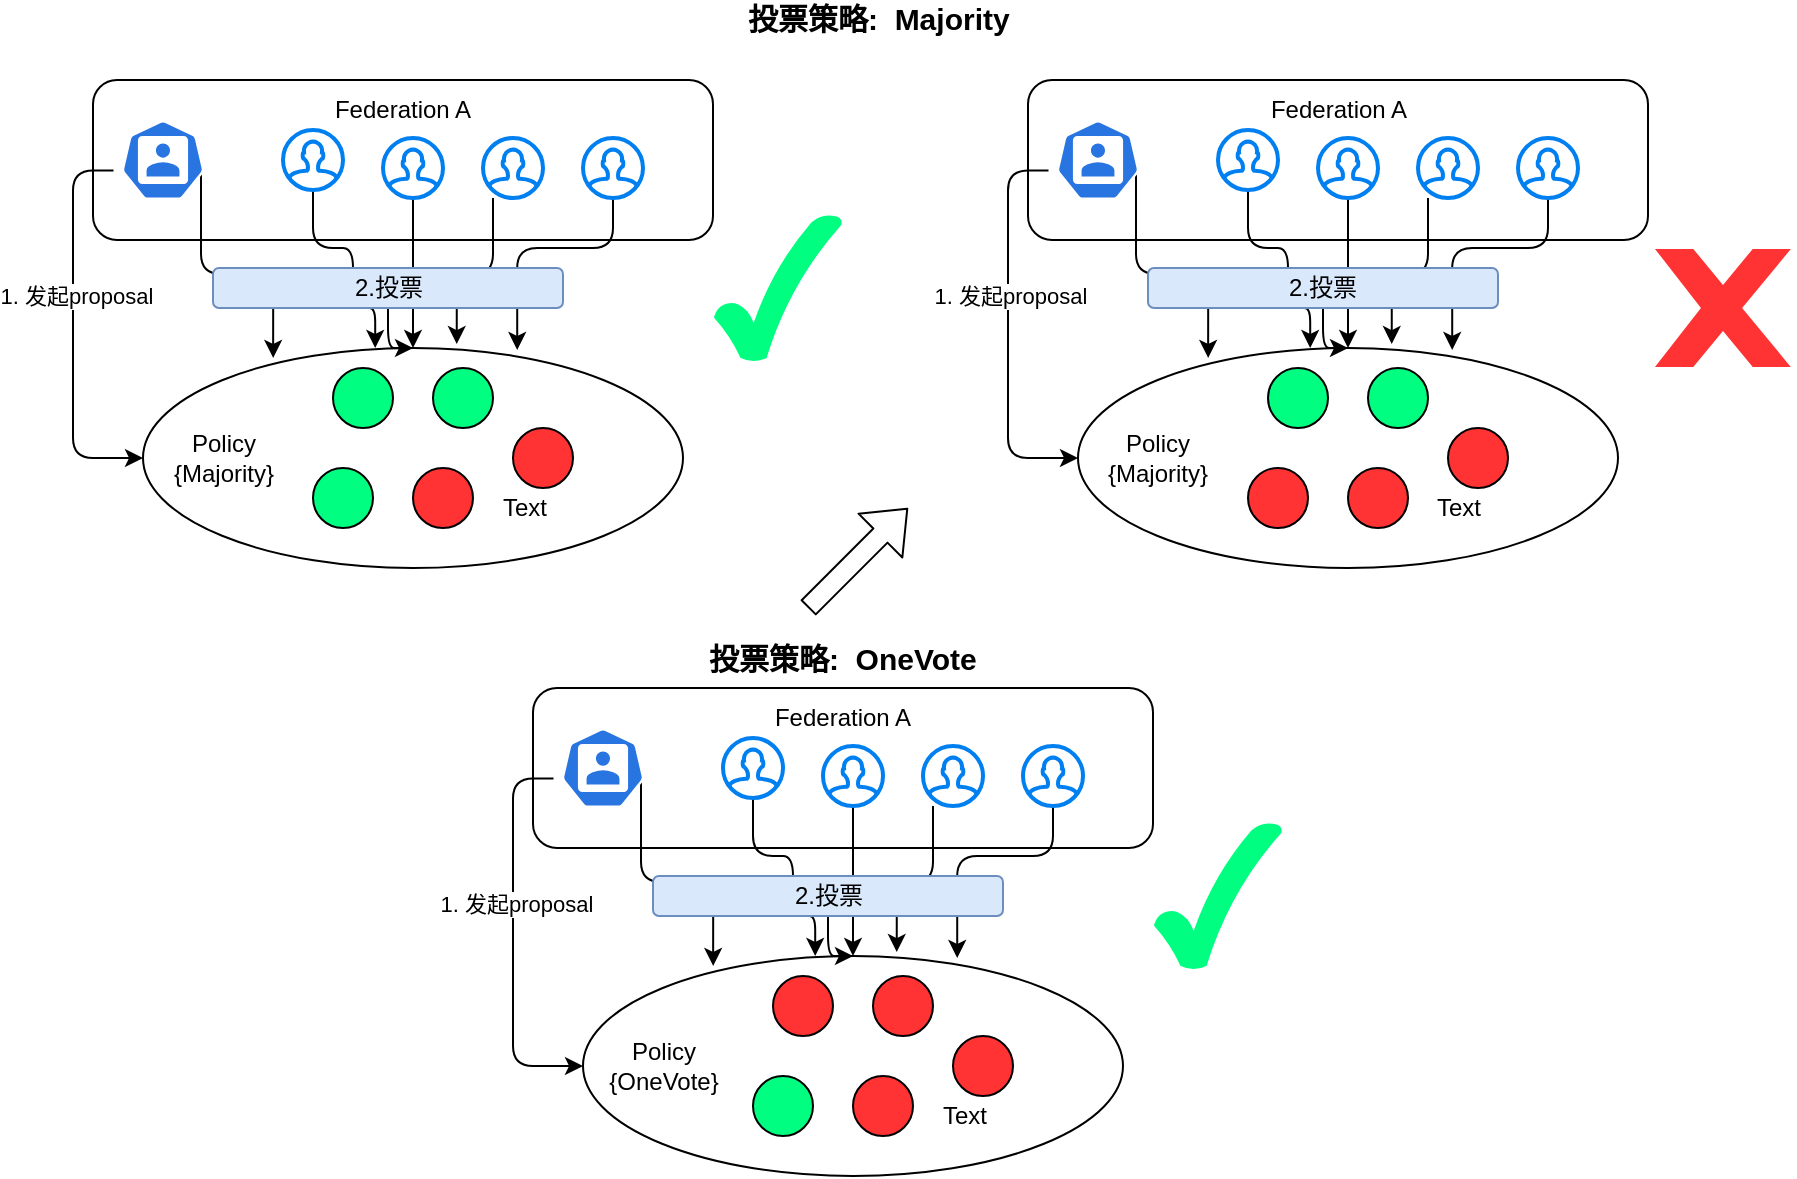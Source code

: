<mxfile version="20.3.0" type="device"><diagram name="Page-1" id="c4acf3e9-155e-7222-9cf6-157b1a14988f"><mxGraphModel dx="2276" dy="852" grid="1" gridSize="10" guides="1" tooltips="1" connect="1" arrows="1" fold="1" page="1" pageScale="1" pageWidth="850" pageHeight="1100" background="none" math="0" shadow="0"><root><mxCell id="0"/><mxCell id="1" parent="0"/><mxCell id="dvsXCsjuSHSHnmDVqETy-7" value="" style="rounded=1;whiteSpace=wrap;html=1;" vertex="1" parent="1"><mxGeometry x="42.5" y="86" width="310" height="80" as="geometry"/></mxCell><mxCell id="dvsXCsjuSHSHnmDVqETy-19" value="" style="ellipse;whiteSpace=wrap;html=1;strokeColor=#000000;rounded=1;" vertex="1" parent="1"><mxGeometry x="67.5" y="220" width="270" height="110" as="geometry"/></mxCell><mxCell id="dvsXCsjuSHSHnmDVqETy-26" style="edgeStyle=orthogonalEdgeStyle;rounded=1;orthogonalLoop=1;jettySize=auto;html=1;exitX=0.005;exitY=0.63;exitDx=0;exitDy=0;exitPerimeter=0;entryX=0;entryY=0.5;entryDx=0;entryDy=0;" edge="1" parent="1" source="dvsXCsjuSHSHnmDVqETy-2" target="dvsXCsjuSHSHnmDVqETy-19"><mxGeometry relative="1" as="geometry"/></mxCell><mxCell id="dvsXCsjuSHSHnmDVqETy-27" value="1. 发起proposal" style="edgeLabel;html=1;align=center;verticalAlign=middle;resizable=0;points=[];rounded=1;" vertex="1" connectable="0" parent="dvsXCsjuSHSHnmDVqETy-26"><mxGeometry x="-0.169" y="1" relative="1" as="geometry"><mxPoint as="offset"/></mxGeometry></mxCell><mxCell id="dvsXCsjuSHSHnmDVqETy-32" style="edgeStyle=orthogonalEdgeStyle;rounded=1;orthogonalLoop=1;jettySize=auto;html=1;entryX=0.241;entryY=0.045;entryDx=0;entryDy=0;entryPerimeter=0;exitX=0.88;exitY=0.65;exitDx=0;exitDy=0;exitPerimeter=0;" edge="1" parent="1" source="dvsXCsjuSHSHnmDVqETy-2" target="dvsXCsjuSHSHnmDVqETy-19"><mxGeometry relative="1" as="geometry"/></mxCell><mxCell id="dvsXCsjuSHSHnmDVqETy-2" value="" style="sketch=0;html=1;dashed=0;whitespace=wrap;fillColor=#2875E2;strokeColor=#ffffff;points=[[0.005,0.63,0],[0.1,0.2,0],[0.9,0.2,0],[0.5,0,0],[0.995,0.63,0],[0.72,0.99,0],[0.5,1,0],[0.28,0.99,0]];shape=mxgraph.kubernetes.icon;prIcon=user;rounded=1;" vertex="1" parent="1"><mxGeometry x="52.5" y="106" width="50" height="40" as="geometry"/></mxCell><mxCell id="dvsXCsjuSHSHnmDVqETy-28" style="edgeStyle=orthogonalEdgeStyle;rounded=1;orthogonalLoop=1;jettySize=auto;html=1;entryX=0.43;entryY=0;entryDx=0;entryDy=0;entryPerimeter=0;" edge="1" parent="1" source="dvsXCsjuSHSHnmDVqETy-12" target="dvsXCsjuSHSHnmDVqETy-19"><mxGeometry relative="1" as="geometry"><Array as="points"><mxPoint x="152.5" y="170"/><mxPoint x="172.5" y="170"/><mxPoint x="172.5" y="200"/></Array></mxGeometry></mxCell><mxCell id="dvsXCsjuSHSHnmDVqETy-12" value="" style="html=1;verticalLabelPosition=bottom;align=center;labelBackgroundColor=#ffffff;verticalAlign=top;strokeWidth=2;strokeColor=#0080F0;shadow=0;dashed=0;shape=mxgraph.ios7.icons.user;rounded=1;" vertex="1" parent="1"><mxGeometry x="137.5" y="111" width="30" height="30" as="geometry"/></mxCell><mxCell id="dvsXCsjuSHSHnmDVqETy-29" style="edgeStyle=orthogonalEdgeStyle;rounded=1;orthogonalLoop=1;jettySize=auto;html=1;entryX=0.5;entryY=0;entryDx=0;entryDy=0;" edge="1" parent="1" source="dvsXCsjuSHSHnmDVqETy-13" target="dvsXCsjuSHSHnmDVqETy-19"><mxGeometry relative="1" as="geometry"/></mxCell><mxCell id="dvsXCsjuSHSHnmDVqETy-13" value="" style="html=1;verticalLabelPosition=bottom;align=center;labelBackgroundColor=#ffffff;verticalAlign=top;strokeWidth=2;strokeColor=#0080F0;shadow=0;dashed=0;shape=mxgraph.ios7.icons.user;rounded=1;" vertex="1" parent="1"><mxGeometry x="187.5" y="115" width="30" height="30" as="geometry"/></mxCell><mxCell id="dvsXCsjuSHSHnmDVqETy-30" style="edgeStyle=orthogonalEdgeStyle;rounded=1;orthogonalLoop=1;jettySize=auto;html=1;entryX=0.581;entryY=-0.018;entryDx=0;entryDy=0;entryPerimeter=0;" edge="1" parent="1" source="dvsXCsjuSHSHnmDVqETy-14" target="dvsXCsjuSHSHnmDVqETy-19"><mxGeometry relative="1" as="geometry"><Array as="points"><mxPoint x="242.5" y="183"/><mxPoint x="224.5" y="183"/></Array></mxGeometry></mxCell><mxCell id="dvsXCsjuSHSHnmDVqETy-14" value="" style="html=1;verticalLabelPosition=bottom;align=center;labelBackgroundColor=#ffffff;verticalAlign=top;strokeWidth=2;strokeColor=#0080F0;shadow=0;dashed=0;shape=mxgraph.ios7.icons.user;rounded=1;" vertex="1" parent="1"><mxGeometry x="237.5" y="115" width="30" height="30" as="geometry"/></mxCell><mxCell id="dvsXCsjuSHSHnmDVqETy-31" style="edgeStyle=orthogonalEdgeStyle;rounded=1;orthogonalLoop=1;jettySize=auto;html=1;entryX=0.693;entryY=0.009;entryDx=0;entryDy=0;entryPerimeter=0;" edge="1" parent="1" source="dvsXCsjuSHSHnmDVqETy-15" target="dvsXCsjuSHSHnmDVqETy-19"><mxGeometry relative="1" as="geometry"><Array as="points"><mxPoint x="302.5" y="170"/><mxPoint x="254.5" y="170"/></Array></mxGeometry></mxCell><mxCell id="dvsXCsjuSHSHnmDVqETy-15" value="" style="html=1;verticalLabelPosition=bottom;align=center;labelBackgroundColor=#ffffff;verticalAlign=top;strokeWidth=2;strokeColor=#0080F0;shadow=0;dashed=0;shape=mxgraph.ios7.icons.user;rounded=1;" vertex="1" parent="1"><mxGeometry x="287.5" y="115" width="30" height="30" as="geometry"/></mxCell><mxCell id="dvsXCsjuSHSHnmDVqETy-18" value="" style="ellipse;whiteSpace=wrap;html=1;aspect=fixed;strokeColor=#000000;fillColor=#00FF80;rounded=1;" vertex="1" parent="1"><mxGeometry x="162.5" y="230" width="30" height="30" as="geometry"/></mxCell><mxCell id="dvsXCsjuSHSHnmDVqETy-21" value="Federation A" style="whiteSpace=wrap;html=1;strokeColor=#FFFFFF;rounded=1;" vertex="1" parent="1"><mxGeometry x="150" y="96" width="95" height="10" as="geometry"/></mxCell><mxCell id="dvsXCsjuSHSHnmDVqETy-37" value="Policy {Majority}" style="whiteSpace=wrap;html=1;strokeColor=#FFFFFF;rounded=1;" vertex="1" parent="1"><mxGeometry x="82.5" y="270" width="50" height="10" as="geometry"/></mxCell><mxCell id="dvsXCsjuSHSHnmDVqETy-40" value="" style="ellipse;whiteSpace=wrap;html=1;aspect=fixed;strokeColor=#000000;fillColor=#00FF80;rounded=1;" vertex="1" parent="1"><mxGeometry x="212.5" y="230" width="30" height="30" as="geometry"/></mxCell><mxCell id="dvsXCsjuSHSHnmDVqETy-41" value="" style="ellipse;whiteSpace=wrap;html=1;aspect=fixed;strokeColor=#000000;fillColor=#00FF80;rounded=1;" vertex="1" parent="1"><mxGeometry x="152.5" y="280" width="30" height="30" as="geometry"/></mxCell><mxCell id="dvsXCsjuSHSHnmDVqETy-42" value="" style="ellipse;whiteSpace=wrap;html=1;aspect=fixed;strokeColor=#000000;fillColor=#FF3333;rounded=1;" vertex="1" parent="1"><mxGeometry x="202.5" y="280" width="30" height="30" as="geometry"/></mxCell><mxCell id="dvsXCsjuSHSHnmDVqETy-43" value="" style="ellipse;whiteSpace=wrap;html=1;aspect=fixed;strokeColor=#000000;fillColor=#FF3333;rounded=1;" vertex="1" parent="1"><mxGeometry x="252.5" y="260" width="30" height="30" as="geometry"/></mxCell><mxCell id="dvsXCsjuSHSHnmDVqETy-44" value="Text" style="text;html=1;resizable=0;autosize=1;align=center;verticalAlign=middle;points=[];fillColor=none;strokeColor=none;rounded=1;" vertex="1" parent="1"><mxGeometry x="237.5" y="290" width="40" height="20" as="geometry"/></mxCell><mxCell id="dvsXCsjuSHSHnmDVqETy-48" value="" style="edgeStyle=orthogonalEdgeStyle;rounded=1;orthogonalLoop=1;jettySize=auto;html=1;" edge="1" parent="1" source="dvsXCsjuSHSHnmDVqETy-47" target="dvsXCsjuSHSHnmDVqETy-19"><mxGeometry relative="1" as="geometry"/></mxCell><mxCell id="dvsXCsjuSHSHnmDVqETy-47" value="2.投票" style="rounded=1;whiteSpace=wrap;html=1;strokeColor=#6c8ebf;fillColor=#dae8fc;" vertex="1" parent="1"><mxGeometry x="102.5" y="180" width="175" height="20" as="geometry"/></mxCell><mxCell id="dvsXCsjuSHSHnmDVqETy-49" value="" style="rounded=1;whiteSpace=wrap;html=1;" vertex="1" parent="1"><mxGeometry x="510" y="86" width="310" height="80" as="geometry"/></mxCell><mxCell id="dvsXCsjuSHSHnmDVqETy-50" value="" style="ellipse;whiteSpace=wrap;html=1;strokeColor=#000000;rounded=1;" vertex="1" parent="1"><mxGeometry x="535" y="220" width="270" height="110" as="geometry"/></mxCell><mxCell id="dvsXCsjuSHSHnmDVqETy-51" style="edgeStyle=orthogonalEdgeStyle;rounded=1;orthogonalLoop=1;jettySize=auto;html=1;exitX=0.005;exitY=0.63;exitDx=0;exitDy=0;exitPerimeter=0;entryX=0;entryY=0.5;entryDx=0;entryDy=0;" edge="1" parent="1" source="dvsXCsjuSHSHnmDVqETy-54" target="dvsXCsjuSHSHnmDVqETy-50"><mxGeometry relative="1" as="geometry"/></mxCell><mxCell id="dvsXCsjuSHSHnmDVqETy-52" value="1. 发起proposal" style="edgeLabel;html=1;align=center;verticalAlign=middle;resizable=0;points=[];rounded=1;" vertex="1" connectable="0" parent="dvsXCsjuSHSHnmDVqETy-51"><mxGeometry x="-0.169" y="1" relative="1" as="geometry"><mxPoint as="offset"/></mxGeometry></mxCell><mxCell id="dvsXCsjuSHSHnmDVqETy-53" style="edgeStyle=orthogonalEdgeStyle;rounded=1;orthogonalLoop=1;jettySize=auto;html=1;entryX=0.241;entryY=0.045;entryDx=0;entryDy=0;entryPerimeter=0;exitX=0.88;exitY=0.65;exitDx=0;exitDy=0;exitPerimeter=0;" edge="1" parent="1" source="dvsXCsjuSHSHnmDVqETy-54" target="dvsXCsjuSHSHnmDVqETy-50"><mxGeometry relative="1" as="geometry"/></mxCell><mxCell id="dvsXCsjuSHSHnmDVqETy-54" value="" style="sketch=0;html=1;dashed=0;whitespace=wrap;fillColor=#2875E2;strokeColor=#ffffff;points=[[0.005,0.63,0],[0.1,0.2,0],[0.9,0.2,0],[0.5,0,0],[0.995,0.63,0],[0.72,0.99,0],[0.5,1,0],[0.28,0.99,0]];shape=mxgraph.kubernetes.icon;prIcon=user;rounded=1;" vertex="1" parent="1"><mxGeometry x="520" y="106" width="50" height="40" as="geometry"/></mxCell><mxCell id="dvsXCsjuSHSHnmDVqETy-55" style="edgeStyle=orthogonalEdgeStyle;rounded=1;orthogonalLoop=1;jettySize=auto;html=1;entryX=0.43;entryY=0;entryDx=0;entryDy=0;entryPerimeter=0;" edge="1" parent="1" source="dvsXCsjuSHSHnmDVqETy-56" target="dvsXCsjuSHSHnmDVqETy-50"><mxGeometry relative="1" as="geometry"><Array as="points"><mxPoint x="620" y="170"/><mxPoint x="640" y="170"/><mxPoint x="640" y="200"/></Array></mxGeometry></mxCell><mxCell id="dvsXCsjuSHSHnmDVqETy-56" value="" style="html=1;verticalLabelPosition=bottom;align=center;labelBackgroundColor=#ffffff;verticalAlign=top;strokeWidth=2;strokeColor=#0080F0;shadow=0;dashed=0;shape=mxgraph.ios7.icons.user;rounded=1;" vertex="1" parent="1"><mxGeometry x="605" y="111" width="30" height="30" as="geometry"/></mxCell><mxCell id="dvsXCsjuSHSHnmDVqETy-57" style="edgeStyle=orthogonalEdgeStyle;rounded=1;orthogonalLoop=1;jettySize=auto;html=1;entryX=0.5;entryY=0;entryDx=0;entryDy=0;" edge="1" parent="1" source="dvsXCsjuSHSHnmDVqETy-58" target="dvsXCsjuSHSHnmDVqETy-50"><mxGeometry relative="1" as="geometry"/></mxCell><mxCell id="dvsXCsjuSHSHnmDVqETy-58" value="" style="html=1;verticalLabelPosition=bottom;align=center;labelBackgroundColor=#ffffff;verticalAlign=top;strokeWidth=2;strokeColor=#0080F0;shadow=0;dashed=0;shape=mxgraph.ios7.icons.user;rounded=1;" vertex="1" parent="1"><mxGeometry x="655" y="115" width="30" height="30" as="geometry"/></mxCell><mxCell id="dvsXCsjuSHSHnmDVqETy-59" style="edgeStyle=orthogonalEdgeStyle;rounded=1;orthogonalLoop=1;jettySize=auto;html=1;entryX=0.581;entryY=-0.018;entryDx=0;entryDy=0;entryPerimeter=0;" edge="1" parent="1" source="dvsXCsjuSHSHnmDVqETy-60" target="dvsXCsjuSHSHnmDVqETy-50"><mxGeometry relative="1" as="geometry"><Array as="points"><mxPoint x="710" y="183"/><mxPoint x="692" y="183"/></Array></mxGeometry></mxCell><mxCell id="dvsXCsjuSHSHnmDVqETy-60" value="" style="html=1;verticalLabelPosition=bottom;align=center;labelBackgroundColor=#ffffff;verticalAlign=top;strokeWidth=2;strokeColor=#0080F0;shadow=0;dashed=0;shape=mxgraph.ios7.icons.user;rounded=1;" vertex="1" parent="1"><mxGeometry x="705" y="115" width="30" height="30" as="geometry"/></mxCell><mxCell id="dvsXCsjuSHSHnmDVqETy-61" style="edgeStyle=orthogonalEdgeStyle;rounded=1;orthogonalLoop=1;jettySize=auto;html=1;entryX=0.693;entryY=0.009;entryDx=0;entryDy=0;entryPerimeter=0;" edge="1" parent="1" source="dvsXCsjuSHSHnmDVqETy-62" target="dvsXCsjuSHSHnmDVqETy-50"><mxGeometry relative="1" as="geometry"><Array as="points"><mxPoint x="770" y="170"/><mxPoint x="722" y="170"/></Array></mxGeometry></mxCell><mxCell id="dvsXCsjuSHSHnmDVqETy-62" value="" style="html=1;verticalLabelPosition=bottom;align=center;labelBackgroundColor=#ffffff;verticalAlign=top;strokeWidth=2;strokeColor=#0080F0;shadow=0;dashed=0;shape=mxgraph.ios7.icons.user;rounded=1;" vertex="1" parent="1"><mxGeometry x="755" y="115" width="30" height="30" as="geometry"/></mxCell><mxCell id="dvsXCsjuSHSHnmDVqETy-63" value="" style="ellipse;whiteSpace=wrap;html=1;aspect=fixed;strokeColor=#000000;fillColor=#00FF80;rounded=1;" vertex="1" parent="1"><mxGeometry x="630" y="230" width="30" height="30" as="geometry"/></mxCell><mxCell id="dvsXCsjuSHSHnmDVqETy-64" value="Federation A" style="whiteSpace=wrap;html=1;strokeColor=#FFFFFF;rounded=1;" vertex="1" parent="1"><mxGeometry x="617.5" y="96" width="95" height="10" as="geometry"/></mxCell><mxCell id="dvsXCsjuSHSHnmDVqETy-65" value="Policy {Majority}" style="whiteSpace=wrap;html=1;strokeColor=#FFFFFF;rounded=1;" vertex="1" parent="1"><mxGeometry x="550" y="270" width="50" height="10" as="geometry"/></mxCell><mxCell id="dvsXCsjuSHSHnmDVqETy-66" value="" style="ellipse;whiteSpace=wrap;html=1;aspect=fixed;strokeColor=#000000;fillColor=#00FF80;rounded=1;" vertex="1" parent="1"><mxGeometry x="680" y="230" width="30" height="30" as="geometry"/></mxCell><mxCell id="dvsXCsjuSHSHnmDVqETy-67" value="" style="ellipse;whiteSpace=wrap;html=1;aspect=fixed;strokeColor=#000000;fillColor=#FF3333;rounded=1;" vertex="1" parent="1"><mxGeometry x="620" y="280" width="30" height="30" as="geometry"/></mxCell><mxCell id="dvsXCsjuSHSHnmDVqETy-68" value="" style="ellipse;whiteSpace=wrap;html=1;aspect=fixed;strokeColor=#000000;fillColor=#FF3333;rounded=1;" vertex="1" parent="1"><mxGeometry x="670" y="280" width="30" height="30" as="geometry"/></mxCell><mxCell id="dvsXCsjuSHSHnmDVqETy-69" value="" style="ellipse;whiteSpace=wrap;html=1;aspect=fixed;strokeColor=#000000;fillColor=#FF3333;rounded=1;" vertex="1" parent="1"><mxGeometry x="720" y="260" width="30" height="30" as="geometry"/></mxCell><mxCell id="dvsXCsjuSHSHnmDVqETy-70" value="Text" style="text;html=1;resizable=0;autosize=1;align=center;verticalAlign=middle;points=[];fillColor=none;strokeColor=none;rounded=1;" vertex="1" parent="1"><mxGeometry x="705" y="290" width="40" height="20" as="geometry"/></mxCell><mxCell id="dvsXCsjuSHSHnmDVqETy-71" value="" style="edgeStyle=orthogonalEdgeStyle;rounded=1;orthogonalLoop=1;jettySize=auto;html=1;" edge="1" parent="1" source="dvsXCsjuSHSHnmDVqETy-72" target="dvsXCsjuSHSHnmDVqETy-50"><mxGeometry relative="1" as="geometry"/></mxCell><mxCell id="dvsXCsjuSHSHnmDVqETy-72" value="2.投票" style="rounded=1;whiteSpace=wrap;html=1;strokeColor=#6c8ebf;fillColor=#dae8fc;" vertex="1" parent="1"><mxGeometry x="570" y="180" width="175" height="20" as="geometry"/></mxCell><mxCell id="dvsXCsjuSHSHnmDVqETy-73" value="" style="verticalLabelPosition=bottom;verticalAlign=top;html=1;shape=mxgraph.basic.tick;strokeColor=#FFFFFF;fillColor=#00FF80;rounded=1;" vertex="1" parent="1"><mxGeometry x="352.5" y="152.5" width="65" height="75" as="geometry"/></mxCell><mxCell id="dvsXCsjuSHSHnmDVqETy-75" value="" style="verticalLabelPosition=bottom;verticalAlign=top;html=1;shape=mxgraph.basic.x;strokeColor=#FFFFFF;fillColor=#FF3333;rounded=1;" vertex="1" parent="1"><mxGeometry x="822.5" y="170" width="70" height="60" as="geometry"/></mxCell><mxCell id="dvsXCsjuSHSHnmDVqETy-101" value="" style="rounded=1;whiteSpace=wrap;html=1;" vertex="1" parent="1"><mxGeometry x="262.5" y="390" width="310" height="80" as="geometry"/></mxCell><mxCell id="dvsXCsjuSHSHnmDVqETy-102" value="" style="ellipse;whiteSpace=wrap;html=1;strokeColor=#000000;rounded=1;" vertex="1" parent="1"><mxGeometry x="287.5" y="524" width="270" height="110" as="geometry"/></mxCell><mxCell id="dvsXCsjuSHSHnmDVqETy-103" style="edgeStyle=orthogonalEdgeStyle;rounded=1;orthogonalLoop=1;jettySize=auto;html=1;exitX=0.005;exitY=0.63;exitDx=0;exitDy=0;exitPerimeter=0;entryX=0;entryY=0.5;entryDx=0;entryDy=0;" edge="1" parent="1" source="dvsXCsjuSHSHnmDVqETy-106" target="dvsXCsjuSHSHnmDVqETy-102"><mxGeometry relative="1" as="geometry"/></mxCell><mxCell id="dvsXCsjuSHSHnmDVqETy-104" value="1. 发起proposal" style="edgeLabel;html=1;align=center;verticalAlign=middle;resizable=0;points=[];rounded=1;" vertex="1" connectable="0" parent="dvsXCsjuSHSHnmDVqETy-103"><mxGeometry x="-0.169" y="1" relative="1" as="geometry"><mxPoint as="offset"/></mxGeometry></mxCell><mxCell id="dvsXCsjuSHSHnmDVqETy-105" style="edgeStyle=orthogonalEdgeStyle;rounded=1;orthogonalLoop=1;jettySize=auto;html=1;entryX=0.241;entryY=0.045;entryDx=0;entryDy=0;entryPerimeter=0;exitX=0.88;exitY=0.65;exitDx=0;exitDy=0;exitPerimeter=0;" edge="1" parent="1" source="dvsXCsjuSHSHnmDVqETy-106" target="dvsXCsjuSHSHnmDVqETy-102"><mxGeometry relative="1" as="geometry"/></mxCell><mxCell id="dvsXCsjuSHSHnmDVqETy-106" value="" style="sketch=0;html=1;dashed=0;whitespace=wrap;fillColor=#2875E2;strokeColor=#ffffff;points=[[0.005,0.63,0],[0.1,0.2,0],[0.9,0.2,0],[0.5,0,0],[0.995,0.63,0],[0.72,0.99,0],[0.5,1,0],[0.28,0.99,0]];shape=mxgraph.kubernetes.icon;prIcon=user;rounded=1;" vertex="1" parent="1"><mxGeometry x="272.5" y="410" width="50" height="40" as="geometry"/></mxCell><mxCell id="dvsXCsjuSHSHnmDVqETy-107" style="edgeStyle=orthogonalEdgeStyle;rounded=1;orthogonalLoop=1;jettySize=auto;html=1;entryX=0.43;entryY=0;entryDx=0;entryDy=0;entryPerimeter=0;" edge="1" parent="1" source="dvsXCsjuSHSHnmDVqETy-108" target="dvsXCsjuSHSHnmDVqETy-102"><mxGeometry relative="1" as="geometry"><Array as="points"><mxPoint x="372.5" y="474"/><mxPoint x="392.5" y="474"/><mxPoint x="392.5" y="504"/></Array></mxGeometry></mxCell><mxCell id="dvsXCsjuSHSHnmDVqETy-108" value="" style="html=1;verticalLabelPosition=bottom;align=center;labelBackgroundColor=#ffffff;verticalAlign=top;strokeWidth=2;strokeColor=#0080F0;shadow=0;dashed=0;shape=mxgraph.ios7.icons.user;rounded=1;" vertex="1" parent="1"><mxGeometry x="357.5" y="415" width="30" height="30" as="geometry"/></mxCell><mxCell id="dvsXCsjuSHSHnmDVqETy-109" style="edgeStyle=orthogonalEdgeStyle;rounded=1;orthogonalLoop=1;jettySize=auto;html=1;entryX=0.5;entryY=0;entryDx=0;entryDy=0;" edge="1" parent="1" source="dvsXCsjuSHSHnmDVqETy-110" target="dvsXCsjuSHSHnmDVqETy-102"><mxGeometry relative="1" as="geometry"/></mxCell><mxCell id="dvsXCsjuSHSHnmDVqETy-110" value="" style="html=1;verticalLabelPosition=bottom;align=center;labelBackgroundColor=#ffffff;verticalAlign=top;strokeWidth=2;strokeColor=#0080F0;shadow=0;dashed=0;shape=mxgraph.ios7.icons.user;rounded=1;" vertex="1" parent="1"><mxGeometry x="407.5" y="419" width="30" height="30" as="geometry"/></mxCell><mxCell id="dvsXCsjuSHSHnmDVqETy-111" style="edgeStyle=orthogonalEdgeStyle;rounded=1;orthogonalLoop=1;jettySize=auto;html=1;entryX=0.581;entryY=-0.018;entryDx=0;entryDy=0;entryPerimeter=0;" edge="1" parent="1" source="dvsXCsjuSHSHnmDVqETy-112" target="dvsXCsjuSHSHnmDVqETy-102"><mxGeometry relative="1" as="geometry"><Array as="points"><mxPoint x="462.5" y="487"/><mxPoint x="444.5" y="487"/></Array></mxGeometry></mxCell><mxCell id="dvsXCsjuSHSHnmDVqETy-112" value="" style="html=1;verticalLabelPosition=bottom;align=center;labelBackgroundColor=#ffffff;verticalAlign=top;strokeWidth=2;strokeColor=#0080F0;shadow=0;dashed=0;shape=mxgraph.ios7.icons.user;rounded=1;" vertex="1" parent="1"><mxGeometry x="457.5" y="419" width="30" height="30" as="geometry"/></mxCell><mxCell id="dvsXCsjuSHSHnmDVqETy-113" style="edgeStyle=orthogonalEdgeStyle;rounded=1;orthogonalLoop=1;jettySize=auto;html=1;entryX=0.693;entryY=0.009;entryDx=0;entryDy=0;entryPerimeter=0;" edge="1" parent="1" source="dvsXCsjuSHSHnmDVqETy-114" target="dvsXCsjuSHSHnmDVqETy-102"><mxGeometry relative="1" as="geometry"><Array as="points"><mxPoint x="522.5" y="474"/><mxPoint x="474.5" y="474"/></Array></mxGeometry></mxCell><mxCell id="dvsXCsjuSHSHnmDVqETy-114" value="" style="html=1;verticalLabelPosition=bottom;align=center;labelBackgroundColor=#ffffff;verticalAlign=top;strokeWidth=2;strokeColor=#0080F0;shadow=0;dashed=0;shape=mxgraph.ios7.icons.user;rounded=1;" vertex="1" parent="1"><mxGeometry x="507.5" y="419" width="30" height="30" as="geometry"/></mxCell><mxCell id="dvsXCsjuSHSHnmDVqETy-115" value="" style="ellipse;whiteSpace=wrap;html=1;aspect=fixed;strokeColor=#000000;fillColor=#FF3333;rounded=1;" vertex="1" parent="1"><mxGeometry x="382.5" y="534" width="30" height="30" as="geometry"/></mxCell><mxCell id="dvsXCsjuSHSHnmDVqETy-116" value="Federation A" style="whiteSpace=wrap;html=1;strokeColor=#FFFFFF;rounded=1;" vertex="1" parent="1"><mxGeometry x="370" y="400" width="95" height="10" as="geometry"/></mxCell><mxCell id="dvsXCsjuSHSHnmDVqETy-117" value="Policy {OneVote}" style="whiteSpace=wrap;html=1;strokeColor=#FFFFFF;rounded=1;" vertex="1" parent="1"><mxGeometry x="302.5" y="574" width="50" height="10" as="geometry"/></mxCell><mxCell id="dvsXCsjuSHSHnmDVqETy-118" value="" style="ellipse;whiteSpace=wrap;html=1;aspect=fixed;strokeColor=#000000;fillColor=#FF3333;rounded=1;" vertex="1" parent="1"><mxGeometry x="432.5" y="534" width="30" height="30" as="geometry"/></mxCell><mxCell id="dvsXCsjuSHSHnmDVqETy-119" value="" style="ellipse;whiteSpace=wrap;html=1;aspect=fixed;strokeColor=#000000;fillColor=#00FF80;rounded=1;" vertex="1" parent="1"><mxGeometry x="372.5" y="584" width="30" height="30" as="geometry"/></mxCell><mxCell id="dvsXCsjuSHSHnmDVqETy-120" value="" style="ellipse;whiteSpace=wrap;html=1;aspect=fixed;strokeColor=#000000;fillColor=#FF3333;rounded=1;" vertex="1" parent="1"><mxGeometry x="422.5" y="584" width="30" height="30" as="geometry"/></mxCell><mxCell id="dvsXCsjuSHSHnmDVqETy-121" value="" style="ellipse;whiteSpace=wrap;html=1;aspect=fixed;strokeColor=#000000;fillColor=#FF3333;rounded=1;" vertex="1" parent="1"><mxGeometry x="472.5" y="564" width="30" height="30" as="geometry"/></mxCell><mxCell id="dvsXCsjuSHSHnmDVqETy-122" value="Text" style="text;html=1;resizable=0;autosize=1;align=center;verticalAlign=middle;points=[];fillColor=none;strokeColor=none;rounded=1;" vertex="1" parent="1"><mxGeometry x="457.5" y="594" width="40" height="20" as="geometry"/></mxCell><mxCell id="dvsXCsjuSHSHnmDVqETy-123" value="" style="edgeStyle=orthogonalEdgeStyle;rounded=1;orthogonalLoop=1;jettySize=auto;html=1;" edge="1" parent="1" source="dvsXCsjuSHSHnmDVqETy-124" target="dvsXCsjuSHSHnmDVqETy-102"><mxGeometry relative="1" as="geometry"/></mxCell><mxCell id="dvsXCsjuSHSHnmDVqETy-124" value="2.投票" style="rounded=1;whiteSpace=wrap;html=1;strokeColor=#6c8ebf;fillColor=#dae8fc;" vertex="1" parent="1"><mxGeometry x="322.5" y="484" width="175" height="20" as="geometry"/></mxCell><mxCell id="dvsXCsjuSHSHnmDVqETy-125" value="" style="verticalLabelPosition=bottom;verticalAlign=top;html=1;shape=mxgraph.basic.tick;strokeColor=#FFFFFF;fillColor=#00FF80;rounded=1;" vertex="1" parent="1"><mxGeometry x="572.5" y="456.5" width="65" height="75" as="geometry"/></mxCell><mxCell id="dvsXCsjuSHSHnmDVqETy-127" value="&lt;b&gt;&lt;font style=&quot;font-size: 15px;&quot;&gt;投票策略:&amp;nbsp; Majority&amp;nbsp;&lt;/font&gt;&lt;/b&gt;" style="whiteSpace=wrap;html=1;strokeColor=#FFFFFF;rounded=1;" vertex="1" parent="1"><mxGeometry x="286.25" y="50" width="302.5" height="10" as="geometry"/></mxCell><mxCell id="dvsXCsjuSHSHnmDVqETy-128" value="&lt;b&gt;&lt;font style=&quot;font-size: 15px;&quot;&gt;投票策略:&amp;nbsp; OneVote&amp;nbsp;&lt;/font&gt;&lt;/b&gt;" style="whiteSpace=wrap;html=1;strokeColor=#FFFFFF;rounded=1;" vertex="1" parent="1"><mxGeometry x="267.5" y="370" width="302.5" height="10" as="geometry"/></mxCell><mxCell id="dvsXCsjuSHSHnmDVqETy-129" value="" style="shape=flexArrow;endArrow=classic;html=1;rounded=1;fontSize=15;" edge="1" parent="1"><mxGeometry width="50" height="50" relative="1" as="geometry"><mxPoint x="400" y="350" as="sourcePoint"/><mxPoint x="450" y="300" as="targetPoint"/></mxGeometry></mxCell></root></mxGraphModel></diagram></mxfile>